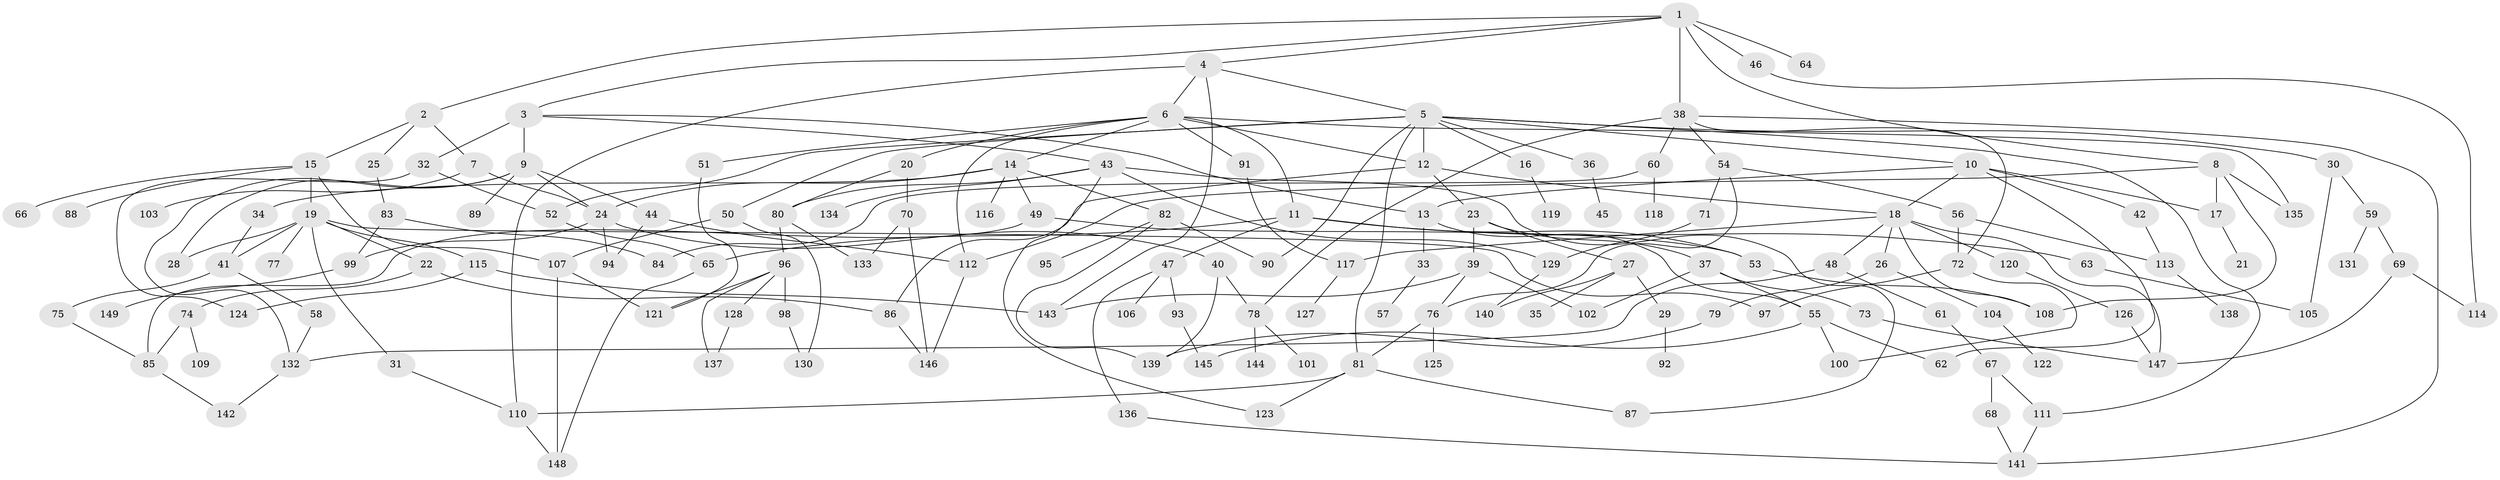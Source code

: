// Generated by graph-tools (version 1.1) at 2025/49/03/09/25 03:49:22]
// undirected, 149 vertices, 217 edges
graph export_dot {
graph [start="1"]
  node [color=gray90,style=filled];
  1;
  2;
  3;
  4;
  5;
  6;
  7;
  8;
  9;
  10;
  11;
  12;
  13;
  14;
  15;
  16;
  17;
  18;
  19;
  20;
  21;
  22;
  23;
  24;
  25;
  26;
  27;
  28;
  29;
  30;
  31;
  32;
  33;
  34;
  35;
  36;
  37;
  38;
  39;
  40;
  41;
  42;
  43;
  44;
  45;
  46;
  47;
  48;
  49;
  50;
  51;
  52;
  53;
  54;
  55;
  56;
  57;
  58;
  59;
  60;
  61;
  62;
  63;
  64;
  65;
  66;
  67;
  68;
  69;
  70;
  71;
  72;
  73;
  74;
  75;
  76;
  77;
  78;
  79;
  80;
  81;
  82;
  83;
  84;
  85;
  86;
  87;
  88;
  89;
  90;
  91;
  92;
  93;
  94;
  95;
  96;
  97;
  98;
  99;
  100;
  101;
  102;
  103;
  104;
  105;
  106;
  107;
  108;
  109;
  110;
  111;
  112;
  113;
  114;
  115;
  116;
  117;
  118;
  119;
  120;
  121;
  122;
  123;
  124;
  125;
  126;
  127;
  128;
  129;
  130;
  131;
  132;
  133;
  134;
  135;
  136;
  137;
  138;
  139;
  140;
  141;
  142;
  143;
  144;
  145;
  146;
  147;
  148;
  149;
  1 -- 2;
  1 -- 3;
  1 -- 4;
  1 -- 8;
  1 -- 38;
  1 -- 46;
  1 -- 64;
  2 -- 7;
  2 -- 15;
  2 -- 25;
  3 -- 9;
  3 -- 32;
  3 -- 43;
  3 -- 13;
  4 -- 5;
  4 -- 6;
  4 -- 110;
  4 -- 143;
  5 -- 10;
  5 -- 12;
  5 -- 16;
  5 -- 30;
  5 -- 36;
  5 -- 50;
  5 -- 52;
  5 -- 81;
  5 -- 90;
  5 -- 111;
  6 -- 11;
  6 -- 14;
  6 -- 20;
  6 -- 51;
  6 -- 91;
  6 -- 112;
  6 -- 135;
  6 -- 12;
  7 -- 103;
  7 -- 24;
  8 -- 17;
  8 -- 135;
  8 -- 112;
  8 -- 108;
  9 -- 44;
  9 -- 89;
  9 -- 132;
  9 -- 28;
  9 -- 24;
  10 -- 13;
  10 -- 42;
  10 -- 62;
  10 -- 18;
  10 -- 17;
  11 -- 47;
  11 -- 53;
  11 -- 63;
  11 -- 65;
  12 -- 18;
  12 -- 23;
  12 -- 86;
  13 -- 33;
  13 -- 55;
  14 -- 24;
  14 -- 34;
  14 -- 49;
  14 -- 82;
  14 -- 116;
  15 -- 19;
  15 -- 66;
  15 -- 88;
  15 -- 107;
  16 -- 119;
  17 -- 21;
  18 -- 26;
  18 -- 48;
  18 -- 108;
  18 -- 117;
  18 -- 120;
  18 -- 147;
  19 -- 22;
  19 -- 28;
  19 -- 31;
  19 -- 41;
  19 -- 77;
  19 -- 115;
  19 -- 97;
  20 -- 70;
  20 -- 80;
  22 -- 74;
  22 -- 86;
  23 -- 27;
  23 -- 37;
  23 -- 39;
  24 -- 40;
  24 -- 99;
  24 -- 94;
  25 -- 83;
  26 -- 79;
  26 -- 104;
  27 -- 29;
  27 -- 35;
  27 -- 140;
  29 -- 92;
  30 -- 59;
  30 -- 105;
  31 -- 110;
  32 -- 124;
  32 -- 52;
  33 -- 57;
  34 -- 41;
  36 -- 45;
  37 -- 73;
  37 -- 102;
  37 -- 55;
  38 -- 54;
  38 -- 60;
  38 -- 78;
  38 -- 141;
  38 -- 72;
  39 -- 143;
  39 -- 102;
  39 -- 76;
  40 -- 139;
  40 -- 78;
  41 -- 58;
  41 -- 75;
  42 -- 113;
  43 -- 134;
  43 -- 129;
  43 -- 80;
  43 -- 123;
  43 -- 87;
  44 -- 94;
  44 -- 112;
  46 -- 114;
  47 -- 93;
  47 -- 106;
  47 -- 136;
  48 -- 61;
  48 -- 132;
  49 -- 53;
  49 -- 85;
  50 -- 130;
  50 -- 107;
  51 -- 121;
  52 -- 65;
  53 -- 108;
  54 -- 56;
  54 -- 71;
  54 -- 76;
  55 -- 145;
  55 -- 62;
  55 -- 100;
  56 -- 72;
  56 -- 113;
  58 -- 132;
  59 -- 69;
  59 -- 131;
  60 -- 84;
  60 -- 118;
  61 -- 67;
  63 -- 105;
  65 -- 148;
  67 -- 68;
  67 -- 111;
  68 -- 141;
  69 -- 114;
  69 -- 147;
  70 -- 133;
  70 -- 146;
  71 -- 129;
  72 -- 97;
  72 -- 100;
  73 -- 147;
  74 -- 85;
  74 -- 109;
  75 -- 85;
  76 -- 125;
  76 -- 81;
  78 -- 101;
  78 -- 144;
  79 -- 139;
  80 -- 96;
  80 -- 133;
  81 -- 87;
  81 -- 123;
  81 -- 110;
  82 -- 95;
  82 -- 139;
  82 -- 90;
  83 -- 84;
  83 -- 99;
  85 -- 142;
  86 -- 146;
  91 -- 117;
  93 -- 145;
  96 -- 98;
  96 -- 128;
  96 -- 121;
  96 -- 137;
  98 -- 130;
  99 -- 149;
  104 -- 122;
  107 -- 121;
  107 -- 148;
  110 -- 148;
  111 -- 141;
  112 -- 146;
  113 -- 138;
  115 -- 124;
  115 -- 143;
  117 -- 127;
  120 -- 126;
  126 -- 147;
  128 -- 137;
  129 -- 140;
  132 -- 142;
  136 -- 141;
}
